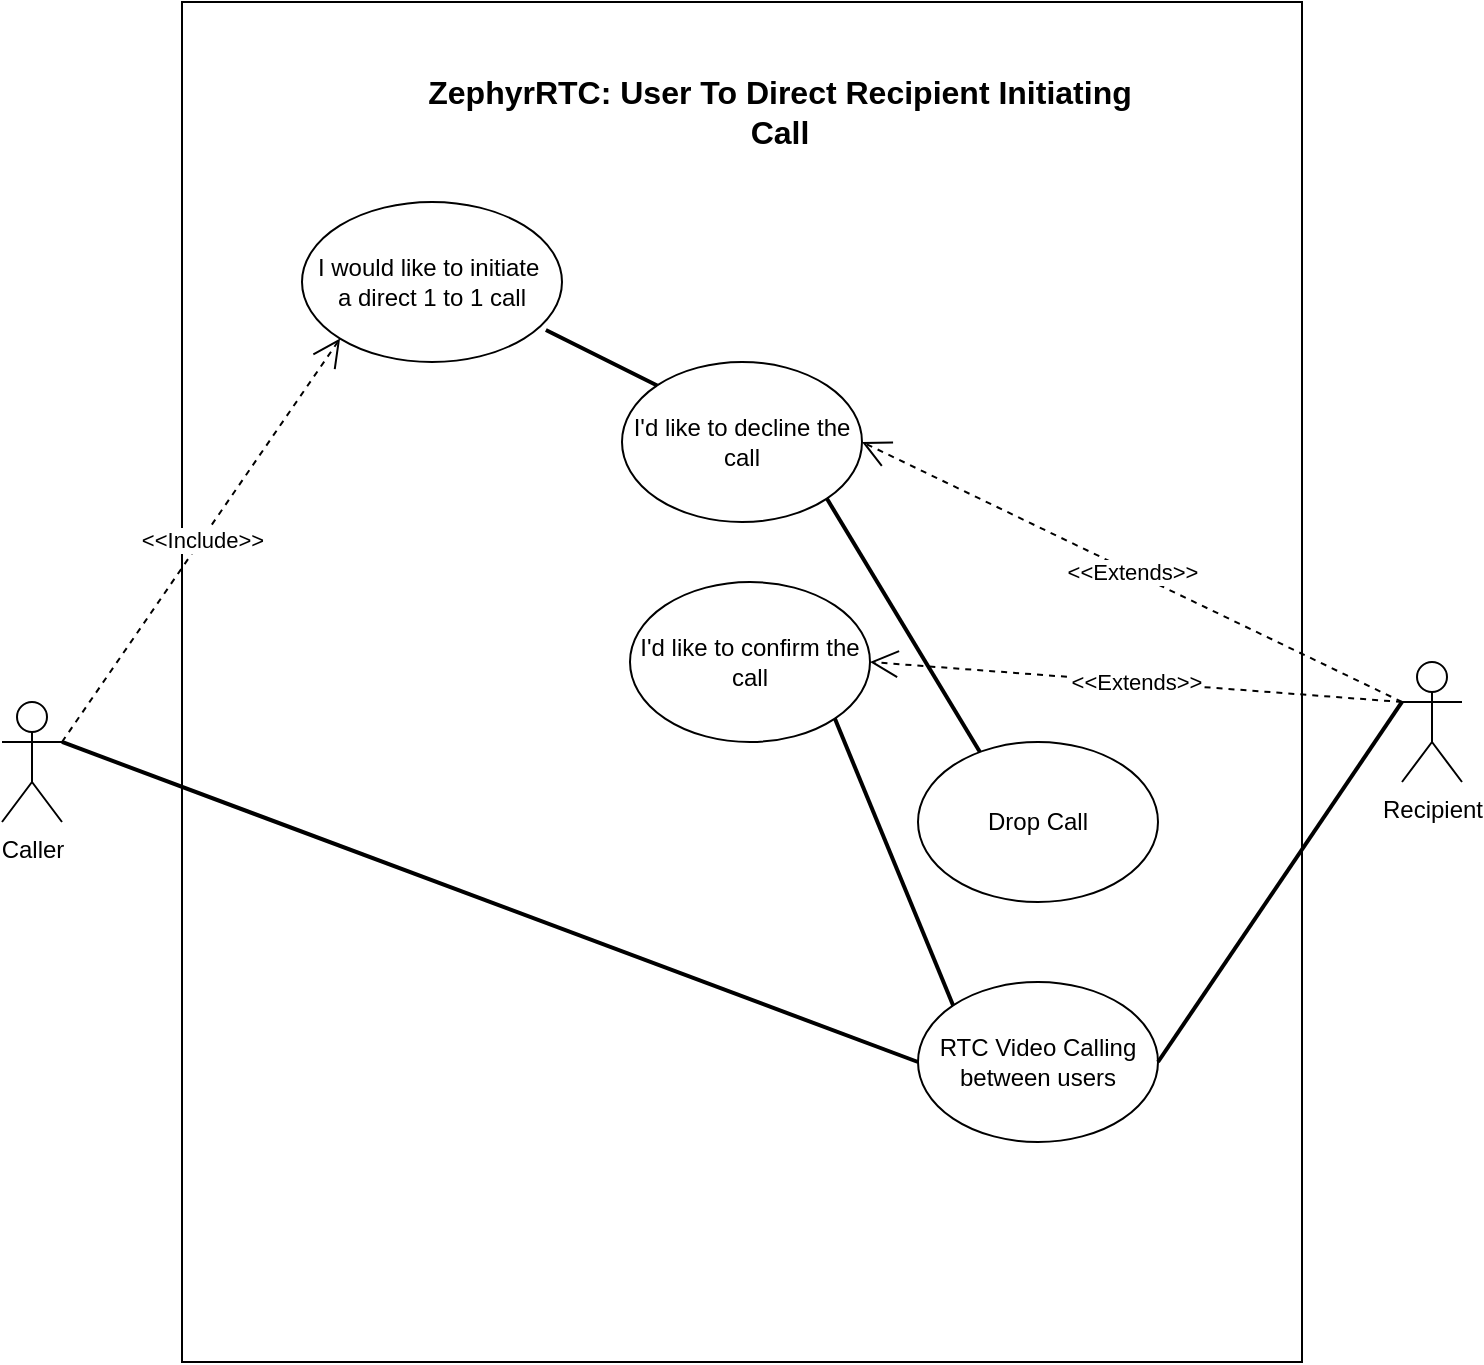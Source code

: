 <mxfile version="22.1.7" type="device">
  <diagram name="Page-1" id="58psA7F8u5DR3hfVZjmf">
    <mxGraphModel dx="954" dy="537" grid="1" gridSize="10" guides="1" tooltips="1" connect="1" arrows="1" fold="1" page="1" pageScale="1" pageWidth="827" pageHeight="1169" math="0" shadow="0">
      <root>
        <mxCell id="0" />
        <mxCell id="1" parent="0" />
        <mxCell id="8ewRhGD75c4AV4V4H6zQ-1" value="Caller" style="shape=umlActor;verticalLabelPosition=bottom;verticalAlign=top;html=1;outlineConnect=0;" vertex="1" parent="1">
          <mxGeometry x="40" y="370" width="30" height="60" as="geometry" />
        </mxCell>
        <mxCell id="8ewRhGD75c4AV4V4H6zQ-2" value="Recipient" style="shape=umlActor;verticalLabelPosition=bottom;verticalAlign=top;html=1;outlineConnect=0;" vertex="1" parent="1">
          <mxGeometry x="740" y="350" width="30" height="60" as="geometry" />
        </mxCell>
        <mxCell id="8ewRhGD75c4AV4V4H6zQ-6" value="" style="rounded=0;whiteSpace=wrap;html=1;" vertex="1" parent="1">
          <mxGeometry x="130" y="20" width="560" height="680" as="geometry" />
        </mxCell>
        <mxCell id="8ewRhGD75c4AV4V4H6zQ-7" value="I would like to initiate&amp;nbsp;&lt;br&gt;a direct 1 to 1 call" style="ellipse;whiteSpace=wrap;html=1;" vertex="1" parent="1">
          <mxGeometry x="190" y="120" width="130" height="80" as="geometry" />
        </mxCell>
        <mxCell id="8ewRhGD75c4AV4V4H6zQ-8" value="I&#39;d like to confirm the&lt;br&gt;call" style="ellipse;whiteSpace=wrap;html=1;" vertex="1" parent="1">
          <mxGeometry x="354" y="310" width="120" height="80" as="geometry" />
        </mxCell>
        <mxCell id="8ewRhGD75c4AV4V4H6zQ-9" value="I&#39;d like to decline&amp;nbsp;the&lt;br&gt;call" style="ellipse;whiteSpace=wrap;html=1;" vertex="1" parent="1">
          <mxGeometry x="350" y="200" width="120" height="80" as="geometry" />
        </mxCell>
        <mxCell id="8ewRhGD75c4AV4V4H6zQ-10" value="Drop Call" style="ellipse;whiteSpace=wrap;html=1;" vertex="1" parent="1">
          <mxGeometry x="498" y="390" width="120" height="80" as="geometry" />
        </mxCell>
        <mxCell id="8ewRhGD75c4AV4V4H6zQ-11" value="RTC Video Calling&lt;br&gt;between users" style="ellipse;whiteSpace=wrap;html=1;" vertex="1" parent="1">
          <mxGeometry x="498" y="510" width="120" height="80" as="geometry" />
        </mxCell>
        <mxCell id="8ewRhGD75c4AV4V4H6zQ-12" value="&lt;b&gt;&lt;font style=&quot;font-size: 16px;&quot;&gt;ZephyrRTC: User To Direct Recipient&amp;nbsp;Initiating Call&lt;br&gt;&lt;/font&gt;&lt;/b&gt;" style="text;html=1;strokeColor=none;fillColor=none;align=center;verticalAlign=middle;whiteSpace=wrap;rounded=0;" vertex="1" parent="1">
          <mxGeometry x="240" y="60" width="378" height="30" as="geometry" />
        </mxCell>
        <mxCell id="8ewRhGD75c4AV4V4H6zQ-14" value="&amp;lt;&amp;lt;Include&amp;gt;&amp;gt;" style="endArrow=open;endSize=12;dashed=1;html=1;rounded=0;exitX=1;exitY=0.333;exitDx=0;exitDy=0;exitPerimeter=0;entryX=0;entryY=1;entryDx=0;entryDy=0;" edge="1" parent="1" source="8ewRhGD75c4AV4V4H6zQ-1" target="8ewRhGD75c4AV4V4H6zQ-7">
          <mxGeometry width="160" relative="1" as="geometry">
            <mxPoint x="90" y="400" as="sourcePoint" />
            <mxPoint x="255" y="200" as="targetPoint" />
          </mxGeometry>
        </mxCell>
        <mxCell id="8ewRhGD75c4AV4V4H6zQ-17" value="&amp;lt;&amp;lt;Extends&amp;gt;&amp;gt;" style="endArrow=open;endSize=12;dashed=1;html=1;rounded=0;entryX=1;entryY=0.5;entryDx=0;entryDy=0;exitX=0;exitY=0.333;exitDx=0;exitDy=0;exitPerimeter=0;" edge="1" parent="1" source="8ewRhGD75c4AV4V4H6zQ-2" target="8ewRhGD75c4AV4V4H6zQ-9">
          <mxGeometry width="160" relative="1" as="geometry">
            <mxPoint x="360" y="410" as="sourcePoint" />
            <mxPoint x="520" y="410" as="targetPoint" />
          </mxGeometry>
        </mxCell>
        <mxCell id="8ewRhGD75c4AV4V4H6zQ-19" value="" style="endArrow=none;html=1;rounded=0;exitX=0;exitY=0;exitDx=0;exitDy=0;strokeWidth=2;entryX=0.938;entryY=0.8;entryDx=0;entryDy=0;entryPerimeter=0;" edge="1" parent="1" source="8ewRhGD75c4AV4V4H6zQ-9" target="8ewRhGD75c4AV4V4H6zQ-7">
          <mxGeometry width="50" height="50" relative="1" as="geometry">
            <mxPoint x="410" y="390" as="sourcePoint" />
            <mxPoint x="310" y="180" as="targetPoint" />
          </mxGeometry>
        </mxCell>
        <mxCell id="8ewRhGD75c4AV4V4H6zQ-21" value="&amp;lt;&amp;lt;Extends&amp;gt;&amp;gt;" style="endArrow=open;endSize=12;dashed=1;html=1;rounded=0;entryX=1;entryY=0.5;entryDx=0;entryDy=0;" edge="1" parent="1" target="8ewRhGD75c4AV4V4H6zQ-8">
          <mxGeometry width="160" relative="1" as="geometry">
            <mxPoint x="740" y="370" as="sourcePoint" />
            <mxPoint x="460" y="290" as="targetPoint" />
          </mxGeometry>
        </mxCell>
        <mxCell id="8ewRhGD75c4AV4V4H6zQ-22" value="" style="endArrow=none;html=1;rounded=0;exitX=0.258;exitY=0.063;exitDx=0;exitDy=0;strokeWidth=2;entryX=1;entryY=1;entryDx=0;entryDy=0;exitPerimeter=0;" edge="1" parent="1" source="8ewRhGD75c4AV4V4H6zQ-10" target="8ewRhGD75c4AV4V4H6zQ-9">
          <mxGeometry width="50" height="50" relative="1" as="geometry">
            <mxPoint x="556" y="350" as="sourcePoint" />
            <mxPoint x="500" y="322" as="targetPoint" />
          </mxGeometry>
        </mxCell>
        <mxCell id="8ewRhGD75c4AV4V4H6zQ-23" value="" style="endArrow=none;html=1;rounded=0;exitX=0;exitY=0;exitDx=0;exitDy=0;strokeWidth=2;entryX=1;entryY=1;entryDx=0;entryDy=0;" edge="1" parent="1" source="8ewRhGD75c4AV4V4H6zQ-11" target="8ewRhGD75c4AV4V4H6zQ-8">
          <mxGeometry width="50" height="50" relative="1" as="geometry">
            <mxPoint x="521" y="525" as="sourcePoint" />
            <mxPoint x="432" y="398" as="targetPoint" />
          </mxGeometry>
        </mxCell>
        <mxCell id="8ewRhGD75c4AV4V4H6zQ-24" value="" style="endArrow=none;html=1;rounded=0;strokeWidth=2;entryX=1;entryY=0.333;entryDx=0;entryDy=0;exitX=0;exitY=0.5;exitDx=0;exitDy=0;entryPerimeter=0;" edge="1" parent="1" source="8ewRhGD75c4AV4V4H6zQ-11" target="8ewRhGD75c4AV4V4H6zQ-1">
          <mxGeometry width="50" height="50" relative="1" as="geometry">
            <mxPoint x="371" y="612" as="sourcePoint" />
            <mxPoint x="311" y="468" as="targetPoint" />
          </mxGeometry>
        </mxCell>
        <mxCell id="8ewRhGD75c4AV4V4H6zQ-25" value="" style="endArrow=none;html=1;rounded=0;exitX=0;exitY=0.333;exitDx=0;exitDy=0;strokeWidth=2;entryX=1;entryY=0.5;entryDx=0;entryDy=0;exitPerimeter=0;" edge="1" parent="1" source="8ewRhGD75c4AV4V4H6zQ-2" target="8ewRhGD75c4AV4V4H6zQ-11">
          <mxGeometry width="50" height="50" relative="1" as="geometry">
            <mxPoint x="526" y="532" as="sourcePoint" />
            <mxPoint x="466" y="388" as="targetPoint" />
          </mxGeometry>
        </mxCell>
      </root>
    </mxGraphModel>
  </diagram>
</mxfile>
